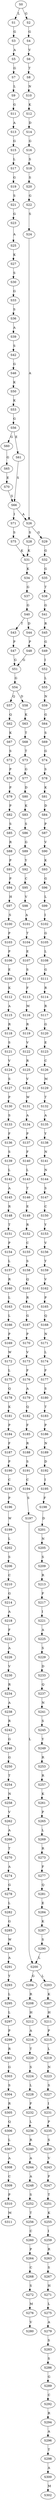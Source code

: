 strict digraph  {
	S0 -> S1 [ label = L ];
	S0 -> S2 [ label = G ];
	S1 -> S3 [ label = G ];
	S2 -> S4 [ label = G ];
	S3 -> S5 [ label = A ];
	S4 -> S6 [ label = V ];
	S5 -> S7 [ label = G ];
	S6 -> S8 [ label = T ];
	S7 -> S9 [ label = L ];
	S8 -> S10 [ label = N ];
	S9 -> S11 [ label = G ];
	S10 -> S12 [ label = K ];
	S11 -> S13 [ label = A ];
	S12 -> S14 [ label = D ];
	S13 -> S15 [ label = G ];
	S14 -> S16 [ label = G ];
	S15 -> S17 [ label = L ];
	S16 -> S18 [ label = S ];
	S17 -> S19 [ label = G ];
	S18 -> S20 [ label = S ];
	S19 -> S21 [ label = S ];
	S20 -> S22 [ label = G ];
	S21 -> S23 [ label = G ];
	S22 -> S24 [ label = S ];
	S23 -> S25 [ label = A ];
	S24 -> S26 [ label = A ];
	S25 -> S27 [ label = K ];
	S26 -> S28 [ label = S ];
	S26 -> S29 [ label = G ];
	S27 -> S30 [ label = S ];
	S28 -> S31 [ label = K ];
	S29 -> S32 [ label = G ];
	S30 -> S33 [ label = G ];
	S31 -> S34 [ label = K ];
	S32 -> S35 [ label = G ];
	S33 -> S36 [ label = S ];
	S34 -> S37 [ label = G ];
	S35 -> S38 [ label = T ];
	S36 -> S39 [ label = A ];
	S37 -> S40 [ label = G ];
	S38 -> S41 [ label = G ];
	S39 -> S42 [ label = S ];
	S40 -> S43 [ label = T ];
	S40 -> S44 [ label = D ];
	S41 -> S45 [ label = R ];
	S42 -> S46 [ label = G ];
	S43 -> S47 [ label = P ];
	S44 -> S48 [ label = P ];
	S45 -> S49 [ label = G ];
	S46 -> S50 [ label = K ];
	S47 -> S51 [ label = G ];
	S48 -> S51 [ label = G ];
	S49 -> S52 [ label = I ];
	S50 -> S53 [ label = K ];
	S51 -> S54 [ label = G ];
	S52 -> S55 [ label = L ];
	S53 -> S56 [ label = G ];
	S54 -> S57 [ label = Q ];
	S54 -> S58 [ label = D ];
	S55 -> S59 [ label = N ];
	S56 -> S60 [ label = G ];
	S56 -> S61 [ label = E ];
	S57 -> S62 [ label = Q ];
	S58 -> S63 [ label = K ];
	S59 -> S64 [ label = G ];
	S60 -> S65 [ label = G ];
	S61 -> S66 [ label = S ];
	S62 -> S67 [ label = K ];
	S63 -> S68 [ label = T ];
	S64 -> S69 [ label = S ];
	S65 -> S70 [ label = E ];
	S66 -> S26 [ label = A ];
	S66 -> S71 [ label = I ];
	S67 -> S72 [ label = S ];
	S68 -> S73 [ label = T ];
	S69 -> S74 [ label = G ];
	S70 -> S66 [ label = S ];
	S71 -> S75 [ label = S ];
	S72 -> S76 [ label = P ];
	S73 -> S77 [ label = G ];
	S74 -> S78 [ label = S ];
	S75 -> S31 [ label = K ];
	S76 -> S79 [ label = P ];
	S77 -> S80 [ label = D ];
	S78 -> S81 [ label = K ];
	S79 -> S82 [ label = P ];
	S80 -> S83 [ label = K ];
	S81 -> S84 [ label = D ];
	S82 -> S85 [ label = S ];
	S83 -> S86 [ label = S ];
	S84 -> S87 [ label = P ];
	S85 -> S88 [ label = R ];
	S86 -> S89 [ label = G ];
	S87 -> S90 [ label = V ];
	S88 -> S91 [ label = P ];
	S89 -> S92 [ label = Y ];
	S90 -> S93 [ label = K ];
	S91 -> S94 [ label = P ];
	S92 -> S95 [ label = C ];
	S93 -> S96 [ label = G ];
	S94 -> S97 [ label = H ];
	S95 -> S98 [ label = V ];
	S96 -> S99 [ label = L ];
	S97 -> S100 [ label = S ];
	S98 -> S101 [ label = A ];
	S99 -> S102 [ label = I ];
	S100 -> S103 [ label = P ];
	S101 -> S104 [ label = T ];
	S102 -> S105 [ label = G ];
	S103 -> S106 [ label = P ];
	S104 -> S107 [ label = E ];
	S105 -> S108 [ label = L ];
	S106 -> S109 [ label = E ];
	S107 -> S110 [ label = S ];
	S108 -> S111 [ label = G ];
	S109 -> S112 [ label = K ];
	S110 -> S113 [ label = F ];
	S111 -> S114 [ label = R ];
	S112 -> S115 [ label = A ];
	S113 -> S116 [ label = M ];
	S114 -> S117 [ label = R ];
	S115 -> S118 [ label = R ];
	S116 -> S119 [ label = R ];
	S117 -> S120 [ label = G ];
	S118 -> S121 [ label = S ];
	S119 -> S122 [ label = V ];
	S120 -> S123 [ label = E ];
	S121 -> S124 [ label = V ];
	S122 -> S125 [ label = R ];
	S123 -> S126 [ label = C ];
	S124 -> S127 [ label = S ];
	S125 -> S128 [ label = V ];
	S126 -> S129 [ label = M ];
	S127 -> S130 [ label = P ];
	S128 -> S131 [ label = W ];
	S129 -> S132 [ label = T ];
	S130 -> S133 [ label = S ];
	S131 -> S134 [ label = A ];
	S132 -> S135 [ label = A ];
	S133 -> S136 [ label = F ];
	S134 -> S137 [ label = P ];
	S135 -> S138 [ label = Y ];
	S136 -> S139 [ label = S ];
	S137 -> S140 [ label = F ];
	S138 -> S141 [ label = N ];
	S139 -> S142 [ label = L ];
	S140 -> S143 [ label = L ];
	S141 -> S144 [ label = N ];
	S142 -> S145 [ label = A ];
	S143 -> S146 [ label = T ];
	S144 -> S147 [ label = S ];
	S145 -> S148 [ label = R ];
	S146 -> S149 [ label = E ];
	S147 -> S150 [ label = C ];
	S148 -> S151 [ label = T ];
	S149 -> S152 [ label = R ];
	S150 -> S153 [ label = Y ];
	S151 -> S154 [ label = P ];
	S152 -> S155 [ label = C ];
	S153 -> S156 [ label = V ];
	S154 -> S157 [ label = L ];
	S155 -> S158 [ label = S ];
	S156 -> S159 [ label = Y ];
	S157 -> S160 [ label = R ];
	S158 -> S161 [ label = Q ];
	S159 -> S162 [ label = V ];
	S160 -> S163 [ label = L ];
	S161 -> S164 [ label = R ];
	S162 -> S165 [ label = P ];
	S163 -> S166 [ label = L ];
	S164 -> S167 [ label = G ];
	S165 -> S168 [ label = Q ];
	S166 -> S169 [ label = P ];
	S167 -> S170 [ label = P ];
	S168 -> S171 [ label = N ];
	S169 -> S172 [ label = W ];
	S170 -> S173 [ label = V ];
	S171 -> S174 [ label = L ];
	S172 -> S175 [ label = L ];
	S173 -> S176 [ label = F ];
	S174 -> S177 [ label = F ];
	S175 -> S178 [ label = Q ];
	S176 -> S179 [ label = A ];
	S177 -> S180 [ label = S ];
	S178 -> S181 [ label = K ];
	S179 -> S182 [ label = Q ];
	S180 -> S183 [ label = T ];
	S181 -> S184 [ label = P ];
	S182 -> S185 [ label = F ];
	S183 -> S186 [ label = P ];
	S184 -> S187 [ label = F ];
	S185 -> S188 [ label = R ];
	S186 -> S189 [ label = N ];
	S187 -> S190 [ label = P ];
	S188 -> S191 [ label = S ];
	S189 -> S192 [ label = D ];
	S190 -> S193 [ label = C ];
	S191 -> S194 [ label = C ];
	S192 -> S195 [ label = I ];
	S193 -> S196 [ label = P ];
	S194 -> S197 [ label = S ];
	S195 -> S198 [ label = F ];
	S196 -> S199 [ label = W ];
	S197 -> S200 [ label = L ];
	S198 -> S201 [ label = D ];
	S199 -> S202 [ label = L ];
	S200 -> S203 [ label = L ];
	S200 -> S204 [ label = G ];
	S201 -> S205 [ label = N ];
	S202 -> S206 [ label = S ];
	S203 -> S207 [ label = K ];
	S204 -> S208 [ label = R ];
	S205 -> S209 [ label = S ];
	S206 -> S210 [ label = C ];
	S207 -> S211 [ label = H ];
	S208 -> S212 [ label = H ];
	S209 -> S213 [ label = R ];
	S210 -> S214 [ label = G ];
	S211 -> S215 [ label = P ];
	S212 -> S216 [ label = A ];
	S213 -> S217 [ label = F ];
	S214 -> S218 [ label = A ];
	S215 -> S219 [ label = L ];
	S216 -> S220 [ label = T ];
	S217 -> S221 [ label = I ];
	S218 -> S222 [ label = F ];
	S219 -> S223 [ label = N ];
	S220 -> S224 [ label = S ];
	S221 -> S225 [ label = A ];
	S222 -> S226 [ label = A ];
	S223 -> S227 [ label = S ];
	S224 -> S228 [ label = L ];
	S225 -> S229 [ label = S ];
	S226 -> S230 [ label = V ];
	S227 -> S231 [ label = I ];
	S228 -> S232 [ label = F ];
	S229 -> S233 [ label = D ];
	S230 -> S234 [ label = R ];
	S231 -> S235 [ label = P ];
	S232 -> S236 [ label = L ];
	S233 -> S237 [ label = Q ];
	S234 -> S238 [ label = A ];
	S235 -> S239 [ label = S ];
	S236 -> S240 [ label = R ];
	S237 -> S241 [ label = N ];
	S238 -> S242 [ label = R ];
	S239 -> S243 [ label = V ];
	S240 -> S244 [ label = A ];
	S241 -> S245 [ label = S ];
	S242 -> S246 [ label = G ];
	S243 -> S247 [ label = F ];
	S244 -> S248 [ label = A ];
	S245 -> S249 [ label = Y ];
	S246 -> S250 [ label = G ];
	S247 -> S251 [ label = T ];
	S248 -> S252 [ label = S ];
	S249 -> S253 [ label = R ];
	S250 -> S254 [ label = T ];
	S251 -> S255 [ label = K ];
	S252 -> S256 [ label = T ];
	S253 -> S257 [ label = R ];
	S254 -> S258 [ label = N ];
	S255 -> S259 [ label = I ];
	S256 -> S260 [ label = C ];
	S257 -> S261 [ label = K ];
	S258 -> S262 [ label = V ];
	S259 -> S263 [ label = R ];
	S260 -> S264 [ label = P ];
	S261 -> S265 [ label = P ];
	S262 -> S266 [ label = A ];
	S263 -> S267 [ label = S ];
	S264 -> S268 [ label = C ];
	S265 -> S269 [ label = L ];
	S266 -> S270 [ label = T ];
	S267 -> S271 [ label = H ];
	S268 -> S272 [ label = S ];
	S269 -> S273 [ label = R ];
	S270 -> S274 [ label = A ];
	S271 -> S275 [ label = L ];
	S272 -> S276 [ label = M ];
	S273 -> S277 [ label = F ];
	S274 -> S278 [ label = G ];
	S275 -> S279 [ label = A ];
	S276 -> S280 [ label = V ];
	S277 -> S281 [ label = Q ];
	S278 -> S282 [ label = L ];
	S279 -> S283 [ label = S ];
	S281 -> S284 [ label = E ];
	S282 -> S285 [ label = G ];
	S283 -> S286 [ label = S ];
	S284 -> S287 [ label = K ];
	S285 -> S288 [ label = W ];
	S286 -> S289 [ label = G ];
	S287 -> S290 [ label = S ];
	S288 -> S291 [ label = A ];
	S289 -> S292 [ label = C ];
	S290 -> S200 [ label = L ];
	S291 -> S293 [ label = Y ];
	S292 -> S294 [ label = R ];
	S293 -> S295 [ label = L ];
	S294 -> S296 [ label = A ];
	S295 -> S297 [ label = L ];
	S296 -> S298 [ label = T ];
	S297 -> S299 [ label = P ];
	S298 -> S300 [ label = A ];
	S299 -> S301 [ label = R ];
	S300 -> S302 [ label = M ];
	S301 -> S303 [ label = G ];
	S303 -> S304 [ label = S ];
	S304 -> S305 [ label = R ];
	S305 -> S306 [ label = Q ];
	S306 -> S307 [ label = L ];
	S307 -> S308 [ label = A ];
	S308 -> S309 [ label = C ];
	S309 -> S310 [ label = P ];
	S310 -> S311 [ label = M ];
}
